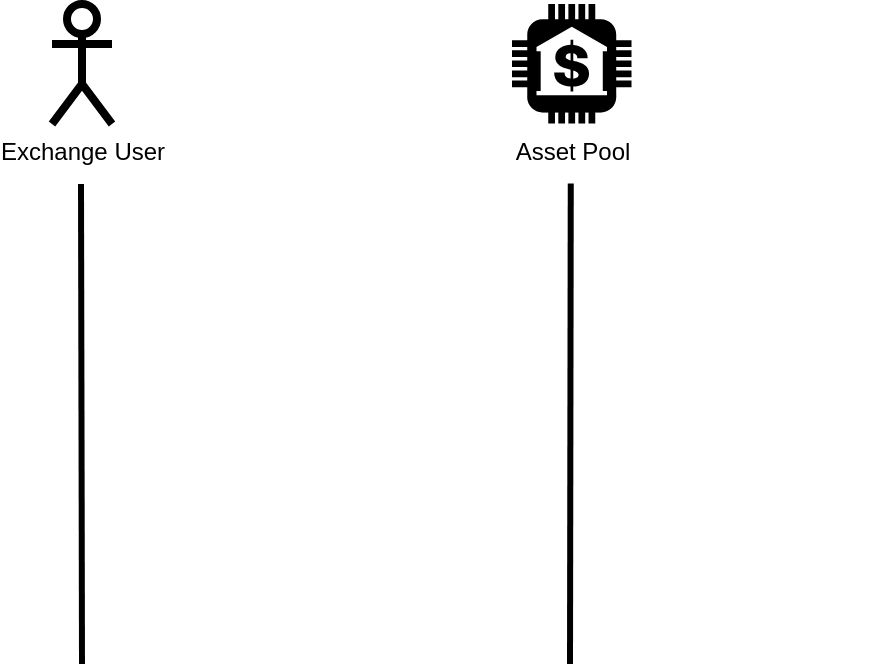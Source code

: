 <mxfile version="16.0.0" type="github">
  <diagram id="NDha9XyJWKI6wTgdjnXo" name="Page-1">
    <mxGraphModel dx="702" dy="454" grid="1" gridSize="10" guides="1" tooltips="1" connect="1" arrows="1" fold="1" page="1" pageScale="1" pageWidth="850" pageHeight="1100" math="0" shadow="0">
      <root>
        <mxCell id="0" />
        <mxCell id="1" parent="0" />
        <mxCell id="OX3iMa-Q4UsDjBHExUNI-1" value="Exchange User" style="shape=umlActor;verticalLabelPosition=bottom;verticalAlign=top;html=1;outlineConnect=0;strokeWidth=4;" vertex="1" parent="1">
          <mxGeometry x="140" y="80" width="30" height="60" as="geometry" />
        </mxCell>
        <mxCell id="OX3iMa-Q4UsDjBHExUNI-2" value="Asset Pool" style="outlineConnect=0;dashed=0;verticalLabelPosition=bottom;verticalAlign=top;align=center;html=1;shape=mxgraph.aws3.bank;fillColor=#000000;gradientColor=none;" vertex="1" parent="1">
          <mxGeometry x="370" y="80" width="59.75" height="59.75" as="geometry" />
        </mxCell>
        <mxCell id="OX3iMa-Q4UsDjBHExUNI-3" value="" style="endArrow=none;html=1;rounded=0;strokeWidth=3;" edge="1" parent="1">
          <mxGeometry width="50" height="50" relative="1" as="geometry">
            <mxPoint x="155" y="410" as="sourcePoint" />
            <mxPoint x="154.5" y="170" as="targetPoint" />
          </mxGeometry>
        </mxCell>
        <mxCell id="OX3iMa-Q4UsDjBHExUNI-4" value="" style="endArrow=none;html=1;rounded=0;strokeWidth=3;" edge="1" parent="1">
          <mxGeometry width="50" height="50" relative="1" as="geometry">
            <mxPoint x="399" y="410" as="sourcePoint" />
            <mxPoint x="399.38" y="169.75" as="targetPoint" />
          </mxGeometry>
        </mxCell>
        <mxCell id="OX3iMa-Q4UsDjBHExUNI-10" value="" style="shape=image;html=1;verticalAlign=top;verticalLabelPosition=bottom;labelBackgroundColor=#ffffff;imageAspect=0;aspect=fixed;image=https://cdn1.iconfinder.com/data/icons/cryptocurrency-blockchain-fintech-free/32/Cryptocurrency_Ethereum_ETH-128.png;strokeWidth=4;fillColor=#000000;" vertex="1" parent="1">
          <mxGeometry x="220" y="190" width="50" height="50" as="geometry" />
        </mxCell>
        <mxCell id="OX3iMa-Q4UsDjBHExUNI-11" value="" style="shape=image;html=1;verticalAlign=top;verticalLabelPosition=bottom;labelBackgroundColor=#ffffff;imageAspect=0;aspect=fixed;image=https://cdn3.iconfinder.com/data/icons/currency-and-cryptocurrency-signs/64/cryptocurrency_blockchain_Ethereum_ETH-128.png;strokeWidth=4;fillColor=#000000;" vertex="1" parent="1">
          <mxGeometry x="230" y="260" width="128" height="128" as="geometry" />
        </mxCell>
        <mxCell id="OX3iMa-Q4UsDjBHExUNI-13" value="" style="shape=image;html=1;verticalAlign=top;verticalLabelPosition=bottom;labelBackgroundColor=#ffffff;imageAspect=0;aspect=fixed;image=https://cdn1.iconfinder.com/data/icons/3d-front-color/128/eth-front-color.png;strokeWidth=4;fillColor=#000000;" vertex="1" parent="1">
          <mxGeometry x="425" y="210" width="128" height="128" as="geometry" />
        </mxCell>
      </root>
    </mxGraphModel>
  </diagram>
</mxfile>
